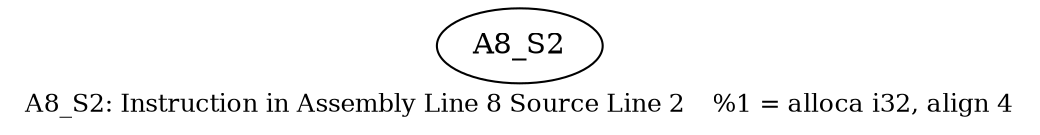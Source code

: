 digraph{
	node [ ]
	edge [ ]
	A8_S2 [ ]
	label = "A8_S2: Instruction in Assembly Line 8 Source Line 2	%1 = alloca i32, align 4"	fontsize = "12"
}